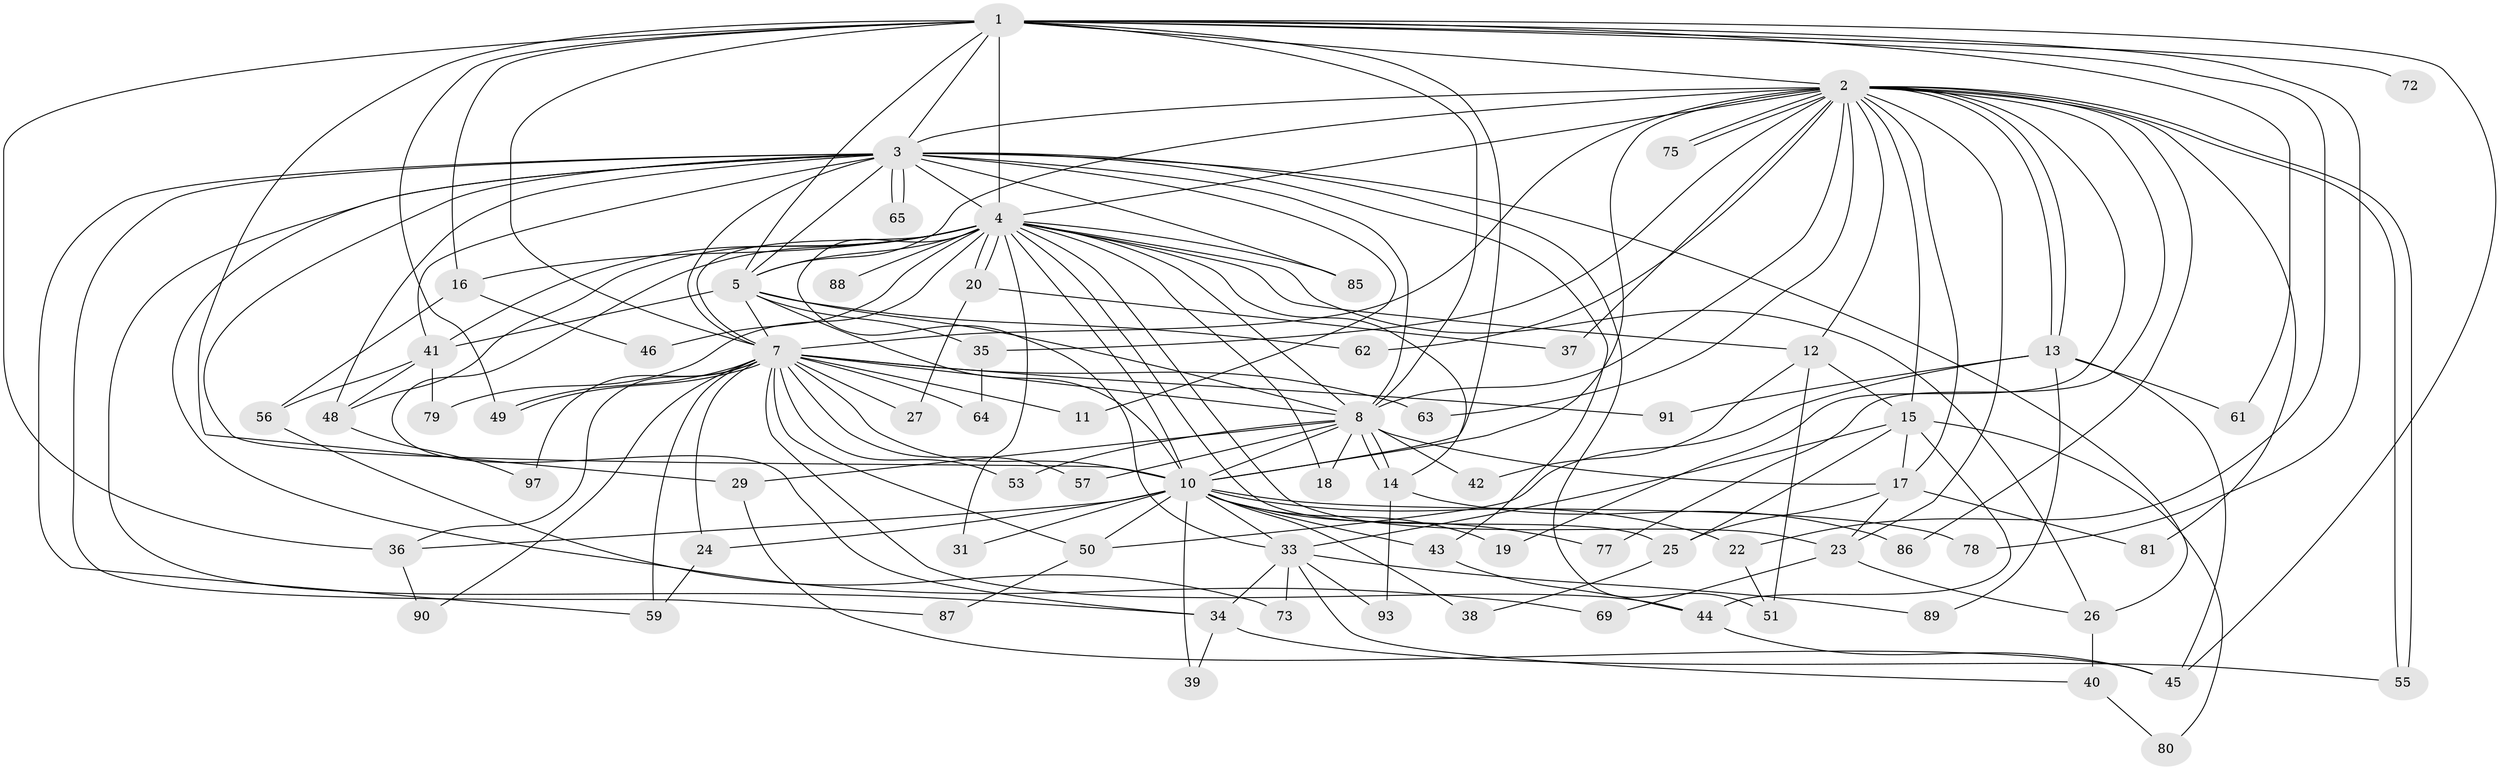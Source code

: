 // Generated by graph-tools (version 1.1) at 2025/51/02/27/25 19:51:46]
// undirected, 72 vertices, 172 edges
graph export_dot {
graph [start="1"]
  node [color=gray90,style=filled];
  1 [super="+6"];
  2 [super="+99"];
  3 [super="+21"];
  4 [super="+9"];
  5 [super="+60"];
  7 [super="+94"];
  8 [super="+83"];
  10 [super="+28"];
  11;
  12;
  13 [super="+92"];
  14 [super="+47"];
  15 [super="+95"];
  16 [super="+82"];
  17 [super="+32"];
  18;
  19;
  20;
  22;
  23 [super="+30"];
  24 [super="+98"];
  25 [super="+100"];
  26 [super="+76"];
  27;
  29 [super="+71"];
  31;
  33 [super="+74"];
  34 [super="+84"];
  35;
  36 [super="+54"];
  37;
  38;
  39;
  40;
  41 [super="+68"];
  42;
  43;
  44 [super="+58"];
  45;
  46;
  48 [super="+52"];
  49 [super="+96"];
  50 [super="+70"];
  51 [super="+66"];
  53;
  55 [super="+67"];
  56;
  57;
  59;
  61;
  62;
  63;
  64;
  65;
  69;
  72;
  73;
  75;
  77;
  78;
  79;
  80;
  81;
  85;
  86;
  87;
  88;
  89;
  90;
  91;
  93;
  97;
  1 -- 2 [weight=2];
  1 -- 3 [weight=3];
  1 -- 4 [weight=4];
  1 -- 5 [weight=2];
  1 -- 7 [weight=2];
  1 -- 8 [weight=2];
  1 -- 10 [weight=2];
  1 -- 22;
  1 -- 61;
  1 -- 36;
  1 -- 72;
  1 -- 45;
  1 -- 78;
  1 -- 16 [weight=2];
  1 -- 29;
  1 -- 49;
  2 -- 3;
  2 -- 4 [weight=2];
  2 -- 5;
  2 -- 7;
  2 -- 8;
  2 -- 10;
  2 -- 12;
  2 -- 13;
  2 -- 13;
  2 -- 15;
  2 -- 17;
  2 -- 19;
  2 -- 35;
  2 -- 37;
  2 -- 55;
  2 -- 55;
  2 -- 62;
  2 -- 63;
  2 -- 75;
  2 -- 75;
  2 -- 77;
  2 -- 81;
  2 -- 86;
  2 -- 23 [weight=2];
  3 -- 4 [weight=2];
  3 -- 5;
  3 -- 7;
  3 -- 8;
  3 -- 10;
  3 -- 11;
  3 -- 26;
  3 -- 41;
  3 -- 48;
  3 -- 51;
  3 -- 65;
  3 -- 65;
  3 -- 69;
  3 -- 85;
  3 -- 87;
  3 -- 43;
  3 -- 59;
  3 -- 34;
  4 -- 5 [weight=2];
  4 -- 7 [weight=2];
  4 -- 8 [weight=2];
  4 -- 10 [weight=3];
  4 -- 16;
  4 -- 20;
  4 -- 20;
  4 -- 23;
  4 -- 31;
  4 -- 34;
  4 -- 46;
  4 -- 85;
  4 -- 88 [weight=2];
  4 -- 33;
  4 -- 12;
  4 -- 14;
  4 -- 79;
  4 -- 48;
  4 -- 18;
  4 -- 26;
  4 -- 41;
  4 -- 25;
  5 -- 7;
  5 -- 8;
  5 -- 10 [weight=2];
  5 -- 35;
  5 -- 41;
  5 -- 62;
  7 -- 8 [weight=2];
  7 -- 10 [weight=2];
  7 -- 11;
  7 -- 24;
  7 -- 27;
  7 -- 36;
  7 -- 44;
  7 -- 49;
  7 -- 49;
  7 -- 53;
  7 -- 57;
  7 -- 59;
  7 -- 63;
  7 -- 64;
  7 -- 90;
  7 -- 91;
  7 -- 97;
  7 -- 50;
  8 -- 10;
  8 -- 14;
  8 -- 14;
  8 -- 18;
  8 -- 29;
  8 -- 42;
  8 -- 53;
  8 -- 57;
  8 -- 17;
  10 -- 19;
  10 -- 22;
  10 -- 24;
  10 -- 31;
  10 -- 33;
  10 -- 38;
  10 -- 39;
  10 -- 43;
  10 -- 50;
  10 -- 77;
  10 -- 78;
  10 -- 36;
  12 -- 15;
  12 -- 42;
  12 -- 51;
  13 -- 50;
  13 -- 61;
  13 -- 89;
  13 -- 91;
  13 -- 45;
  14 -- 86;
  14 -- 93;
  15 -- 17;
  15 -- 25;
  15 -- 44 [weight=2];
  15 -- 80;
  15 -- 33;
  16 -- 46;
  16 -- 56;
  17 -- 23;
  17 -- 25;
  17 -- 81;
  20 -- 27;
  20 -- 37;
  22 -- 51;
  23 -- 69;
  23 -- 26;
  24 -- 59;
  25 -- 38;
  26 -- 40;
  29 -- 45;
  33 -- 34;
  33 -- 40;
  33 -- 73;
  33 -- 89;
  33 -- 93;
  34 -- 39;
  34 -- 55;
  35 -- 64;
  36 -- 90;
  40 -- 80;
  41 -- 56;
  41 -- 48;
  41 -- 79;
  43 -- 44;
  44 -- 45;
  48 -- 97;
  50 -- 87;
  56 -- 73;
}
